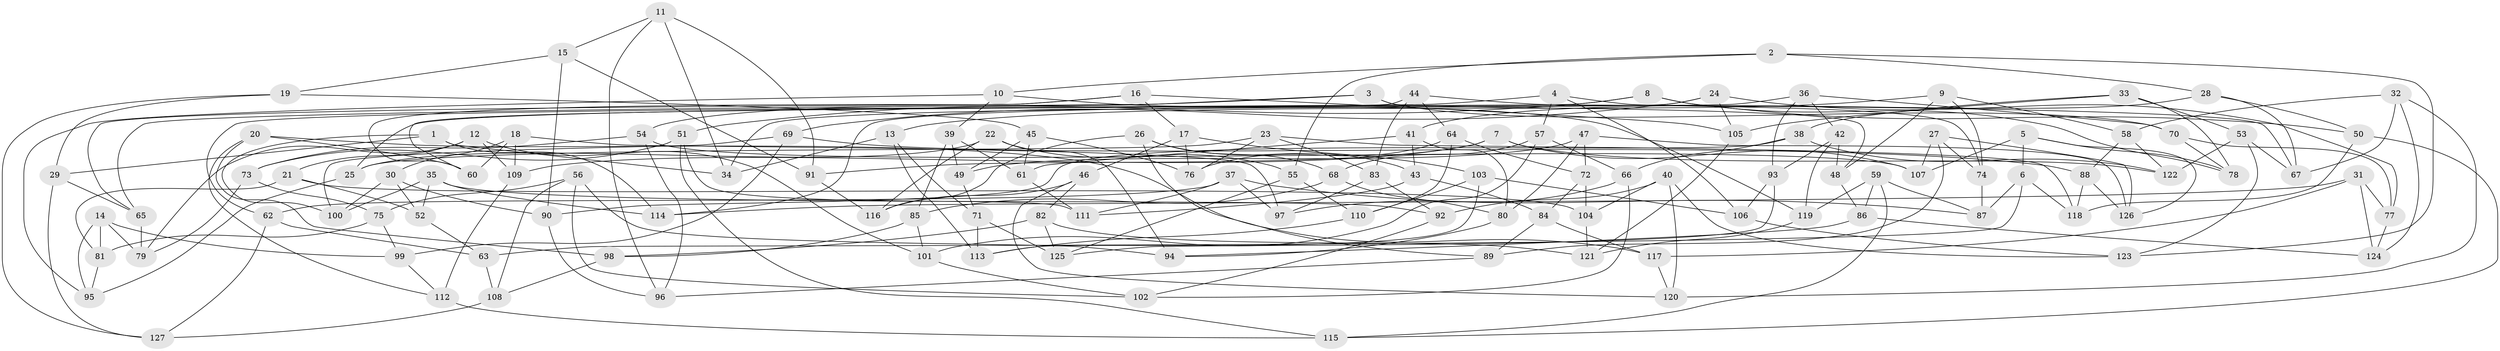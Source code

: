 // Generated by graph-tools (version 1.1) at 2025/50/03/09/25 03:50:53]
// undirected, 127 vertices, 254 edges
graph export_dot {
graph [start="1"]
  node [color=gray90,style=filled];
  1;
  2;
  3;
  4;
  5;
  6;
  7;
  8;
  9;
  10;
  11;
  12;
  13;
  14;
  15;
  16;
  17;
  18;
  19;
  20;
  21;
  22;
  23;
  24;
  25;
  26;
  27;
  28;
  29;
  30;
  31;
  32;
  33;
  34;
  35;
  36;
  37;
  38;
  39;
  40;
  41;
  42;
  43;
  44;
  45;
  46;
  47;
  48;
  49;
  50;
  51;
  52;
  53;
  54;
  55;
  56;
  57;
  58;
  59;
  60;
  61;
  62;
  63;
  64;
  65;
  66;
  67;
  68;
  69;
  70;
  71;
  72;
  73;
  74;
  75;
  76;
  77;
  78;
  79;
  80;
  81;
  82;
  83;
  84;
  85;
  86;
  87;
  88;
  89;
  90;
  91;
  92;
  93;
  94;
  95;
  96;
  97;
  98;
  99;
  100;
  101;
  102;
  103;
  104;
  105;
  106;
  107;
  108;
  109;
  110;
  111;
  112;
  113;
  114;
  115;
  116;
  117;
  118;
  119;
  120;
  121;
  122;
  123;
  124;
  125;
  126;
  127;
  1 -- 100;
  1 -- 29;
  1 -- 34;
  1 -- 114;
  2 -- 55;
  2 -- 28;
  2 -- 10;
  2 -- 123;
  3 -- 54;
  3 -- 48;
  3 -- 65;
  3 -- 70;
  4 -- 25;
  4 -- 106;
  4 -- 74;
  4 -- 57;
  5 -- 78;
  5 -- 107;
  5 -- 126;
  5 -- 6;
  6 -- 87;
  6 -- 118;
  6 -- 63;
  7 -- 109;
  7 -- 107;
  7 -- 91;
  7 -- 122;
  8 -- 51;
  8 -- 62;
  8 -- 50;
  8 -- 78;
  9 -- 74;
  9 -- 48;
  9 -- 58;
  9 -- 13;
  10 -- 39;
  10 -- 119;
  10 -- 95;
  11 -- 91;
  11 -- 15;
  11 -- 96;
  11 -- 34;
  12 -- 109;
  12 -- 101;
  12 -- 21;
  12 -- 79;
  13 -- 34;
  13 -- 113;
  13 -- 71;
  14 -- 81;
  14 -- 95;
  14 -- 79;
  14 -- 99;
  15 -- 19;
  15 -- 91;
  15 -- 90;
  16 -- 60;
  16 -- 105;
  16 -- 65;
  16 -- 17;
  17 -- 103;
  17 -- 46;
  17 -- 76;
  18 -- 109;
  18 -- 60;
  18 -- 30;
  18 -- 97;
  19 -- 45;
  19 -- 29;
  19 -- 127;
  20 -- 60;
  20 -- 112;
  20 -- 98;
  20 -- 117;
  21 -- 104;
  21 -- 52;
  21 -- 81;
  22 -- 94;
  22 -- 55;
  22 -- 116;
  22 -- 25;
  23 -- 76;
  23 -- 83;
  23 -- 25;
  23 -- 118;
  24 -- 34;
  24 -- 77;
  24 -- 105;
  24 -- 69;
  25 -- 95;
  26 -- 89;
  26 -- 43;
  26 -- 116;
  26 -- 68;
  27 -- 74;
  27 -- 107;
  27 -- 89;
  27 -- 126;
  28 -- 67;
  28 -- 41;
  28 -- 50;
  29 -- 127;
  29 -- 65;
  30 -- 90;
  30 -- 52;
  30 -- 100;
  31 -- 114;
  31 -- 124;
  31 -- 117;
  31 -- 77;
  32 -- 124;
  32 -- 67;
  32 -- 58;
  32 -- 120;
  33 -- 53;
  33 -- 38;
  33 -- 78;
  33 -- 105;
  35 -- 100;
  35 -- 114;
  35 -- 92;
  35 -- 52;
  36 -- 42;
  36 -- 93;
  36 -- 70;
  36 -- 114;
  37 -- 111;
  37 -- 87;
  37 -- 62;
  37 -- 97;
  38 -- 90;
  38 -- 66;
  38 -- 122;
  39 -- 61;
  39 -- 49;
  39 -- 85;
  40 -- 104;
  40 -- 92;
  40 -- 120;
  40 -- 123;
  41 -- 43;
  41 -- 61;
  41 -- 80;
  42 -- 119;
  42 -- 48;
  42 -- 93;
  43 -- 84;
  43 -- 111;
  44 -- 83;
  44 -- 67;
  44 -- 60;
  44 -- 64;
  45 -- 49;
  45 -- 61;
  45 -- 76;
  46 -- 116;
  46 -- 120;
  46 -- 82;
  47 -- 72;
  47 -- 80;
  47 -- 126;
  47 -- 49;
  48 -- 86;
  49 -- 71;
  50 -- 118;
  50 -- 115;
  51 -- 111;
  51 -- 73;
  51 -- 115;
  52 -- 63;
  53 -- 122;
  53 -- 123;
  53 -- 67;
  54 -- 107;
  54 -- 96;
  54 -- 73;
  55 -- 110;
  55 -- 125;
  56 -- 108;
  56 -- 102;
  56 -- 75;
  56 -- 94;
  57 -- 68;
  57 -- 101;
  57 -- 66;
  58 -- 122;
  58 -- 88;
  59 -- 119;
  59 -- 115;
  59 -- 86;
  59 -- 87;
  61 -- 111;
  62 -- 127;
  62 -- 63;
  63 -- 108;
  64 -- 72;
  64 -- 76;
  64 -- 110;
  65 -- 79;
  66 -- 97;
  66 -- 102;
  68 -- 80;
  68 -- 85;
  69 -- 100;
  69 -- 99;
  69 -- 88;
  70 -- 78;
  70 -- 77;
  71 -- 125;
  71 -- 113;
  72 -- 104;
  72 -- 84;
  73 -- 79;
  73 -- 75;
  74 -- 87;
  75 -- 99;
  75 -- 81;
  77 -- 124;
  80 -- 94;
  81 -- 95;
  82 -- 121;
  82 -- 125;
  82 -- 98;
  83 -- 97;
  83 -- 92;
  84 -- 89;
  84 -- 117;
  85 -- 98;
  85 -- 101;
  86 -- 124;
  86 -- 94;
  88 -- 126;
  88 -- 118;
  89 -- 96;
  90 -- 96;
  91 -- 116;
  92 -- 102;
  93 -- 106;
  93 -- 125;
  98 -- 108;
  99 -- 112;
  101 -- 102;
  103 -- 113;
  103 -- 106;
  103 -- 110;
  104 -- 121;
  105 -- 121;
  106 -- 123;
  108 -- 127;
  109 -- 112;
  110 -- 113;
  112 -- 115;
  117 -- 120;
  119 -- 121;
}
